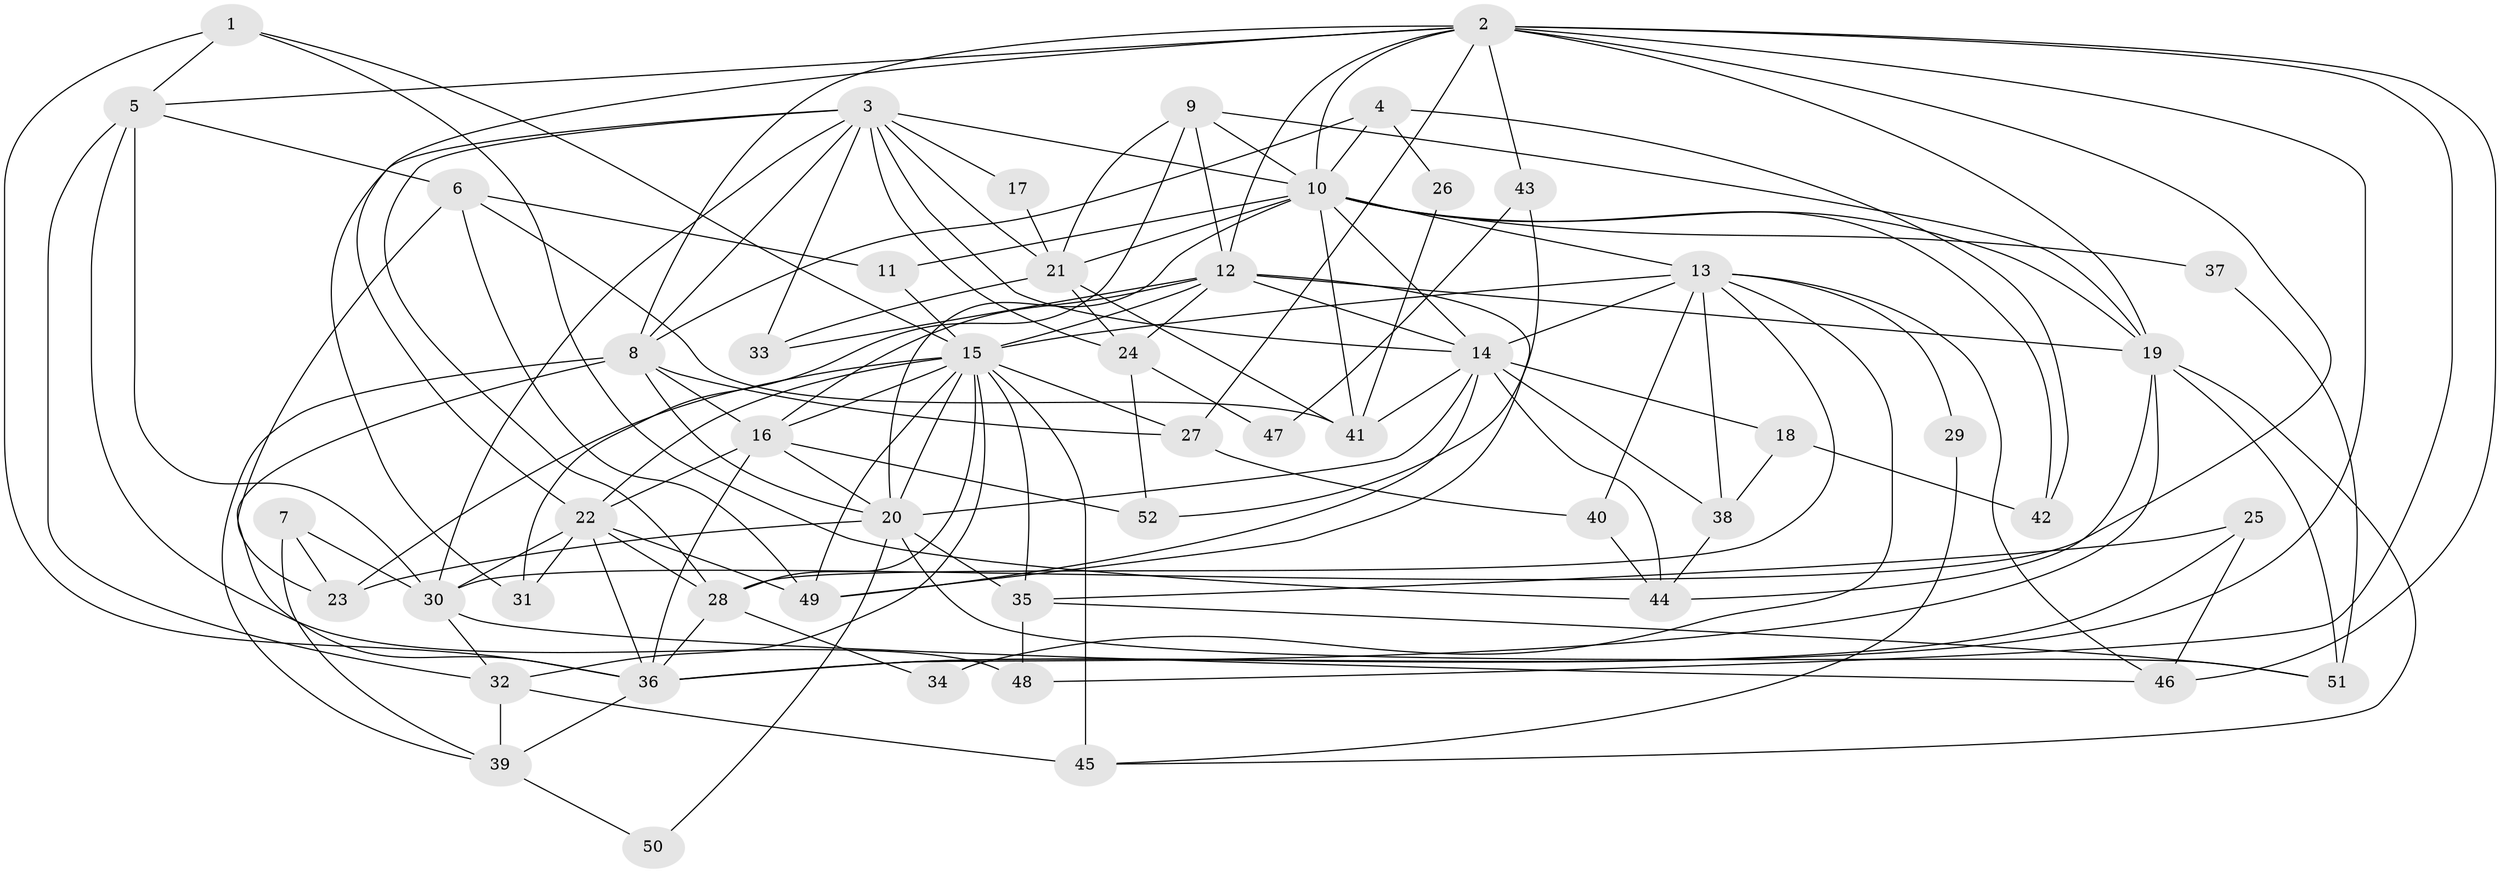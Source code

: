 // original degree distribution, {4: 0.25, 5: 0.23076923076923078, 8: 0.028846153846153848, 3: 0.27884615384615385, 6: 0.07692307692307693, 2: 0.125, 7: 0.009615384615384616}
// Generated by graph-tools (version 1.1) at 2025/36/03/09/25 02:36:18]
// undirected, 52 vertices, 138 edges
graph export_dot {
graph [start="1"]
  node [color=gray90,style=filled];
  1;
  2;
  3;
  4;
  5;
  6;
  7;
  8;
  9;
  10;
  11;
  12;
  13;
  14;
  15;
  16;
  17;
  18;
  19;
  20;
  21;
  22;
  23;
  24;
  25;
  26;
  27;
  28;
  29;
  30;
  31;
  32;
  33;
  34;
  35;
  36;
  37;
  38;
  39;
  40;
  41;
  42;
  43;
  44;
  45;
  46;
  47;
  48;
  49;
  50;
  51;
  52;
  1 -- 5 [weight=1.0];
  1 -- 15 [weight=1.0];
  1 -- 36 [weight=1.0];
  1 -- 44 [weight=1.0];
  2 -- 5 [weight=1.0];
  2 -- 8 [weight=2.0];
  2 -- 10 [weight=2.0];
  2 -- 12 [weight=1.0];
  2 -- 19 [weight=2.0];
  2 -- 22 [weight=1.0];
  2 -- 27 [weight=1.0];
  2 -- 30 [weight=1.0];
  2 -- 36 [weight=1.0];
  2 -- 43 [weight=2.0];
  2 -- 46 [weight=1.0];
  2 -- 48 [weight=1.0];
  3 -- 8 [weight=1.0];
  3 -- 10 [weight=1.0];
  3 -- 14 [weight=1.0];
  3 -- 17 [weight=1.0];
  3 -- 21 [weight=2.0];
  3 -- 24 [weight=1.0];
  3 -- 28 [weight=1.0];
  3 -- 30 [weight=1.0];
  3 -- 31 [weight=1.0];
  3 -- 33 [weight=1.0];
  4 -- 8 [weight=1.0];
  4 -- 10 [weight=1.0];
  4 -- 26 [weight=1.0];
  4 -- 42 [weight=1.0];
  5 -- 6 [weight=1.0];
  5 -- 30 [weight=3.0];
  5 -- 32 [weight=1.0];
  5 -- 48 [weight=1.0];
  6 -- 11 [weight=1.0];
  6 -- 23 [weight=1.0];
  6 -- 41 [weight=1.0];
  6 -- 49 [weight=1.0];
  7 -- 23 [weight=1.0];
  7 -- 30 [weight=1.0];
  7 -- 39 [weight=1.0];
  8 -- 16 [weight=1.0];
  8 -- 20 [weight=1.0];
  8 -- 27 [weight=1.0];
  8 -- 36 [weight=1.0];
  8 -- 39 [weight=1.0];
  9 -- 10 [weight=1.0];
  9 -- 12 [weight=1.0];
  9 -- 19 [weight=1.0];
  9 -- 21 [weight=1.0];
  9 -- 31 [weight=1.0];
  10 -- 11 [weight=1.0];
  10 -- 13 [weight=1.0];
  10 -- 14 [weight=1.0];
  10 -- 19 [weight=2.0];
  10 -- 20 [weight=1.0];
  10 -- 21 [weight=2.0];
  10 -- 37 [weight=1.0];
  10 -- 41 [weight=1.0];
  10 -- 42 [weight=1.0];
  11 -- 15 [weight=1.0];
  12 -- 14 [weight=1.0];
  12 -- 15 [weight=1.0];
  12 -- 16 [weight=1.0];
  12 -- 19 [weight=1.0];
  12 -- 24 [weight=1.0];
  12 -- 33 [weight=1.0];
  12 -- 49 [weight=1.0];
  13 -- 14 [weight=1.0];
  13 -- 15 [weight=1.0];
  13 -- 28 [weight=1.0];
  13 -- 29 [weight=1.0];
  13 -- 34 [weight=1.0];
  13 -- 38 [weight=1.0];
  13 -- 40 [weight=2.0];
  13 -- 46 [weight=1.0];
  14 -- 18 [weight=1.0];
  14 -- 20 [weight=1.0];
  14 -- 38 [weight=1.0];
  14 -- 41 [weight=1.0];
  14 -- 44 [weight=1.0];
  14 -- 49 [weight=1.0];
  15 -- 16 [weight=1.0];
  15 -- 20 [weight=3.0];
  15 -- 22 [weight=3.0];
  15 -- 23 [weight=1.0];
  15 -- 27 [weight=1.0];
  15 -- 28 [weight=1.0];
  15 -- 32 [weight=1.0];
  15 -- 35 [weight=1.0];
  15 -- 45 [weight=2.0];
  15 -- 49 [weight=1.0];
  16 -- 20 [weight=1.0];
  16 -- 22 [weight=1.0];
  16 -- 36 [weight=1.0];
  16 -- 52 [weight=1.0];
  17 -- 21 [weight=1.0];
  18 -- 38 [weight=1.0];
  18 -- 42 [weight=1.0];
  19 -- 36 [weight=1.0];
  19 -- 44 [weight=1.0];
  19 -- 45 [weight=1.0];
  19 -- 51 [weight=1.0];
  20 -- 23 [weight=1.0];
  20 -- 35 [weight=1.0];
  20 -- 50 [weight=1.0];
  20 -- 51 [weight=1.0];
  21 -- 24 [weight=1.0];
  21 -- 33 [weight=1.0];
  21 -- 41 [weight=1.0];
  22 -- 28 [weight=1.0];
  22 -- 30 [weight=1.0];
  22 -- 31 [weight=1.0];
  22 -- 36 [weight=1.0];
  22 -- 49 [weight=1.0];
  24 -- 47 [weight=1.0];
  24 -- 52 [weight=1.0];
  25 -- 35 [weight=1.0];
  25 -- 36 [weight=1.0];
  25 -- 46 [weight=1.0];
  26 -- 41 [weight=1.0];
  27 -- 40 [weight=1.0];
  28 -- 34 [weight=1.0];
  28 -- 36 [weight=1.0];
  29 -- 45 [weight=1.0];
  30 -- 32 [weight=1.0];
  30 -- 46 [weight=1.0];
  32 -- 39 [weight=1.0];
  32 -- 45 [weight=1.0];
  35 -- 48 [weight=1.0];
  35 -- 51 [weight=1.0];
  36 -- 39 [weight=1.0];
  37 -- 51 [weight=1.0];
  38 -- 44 [weight=1.0];
  39 -- 50 [weight=1.0];
  40 -- 44 [weight=1.0];
  43 -- 47 [weight=1.0];
  43 -- 52 [weight=1.0];
}
